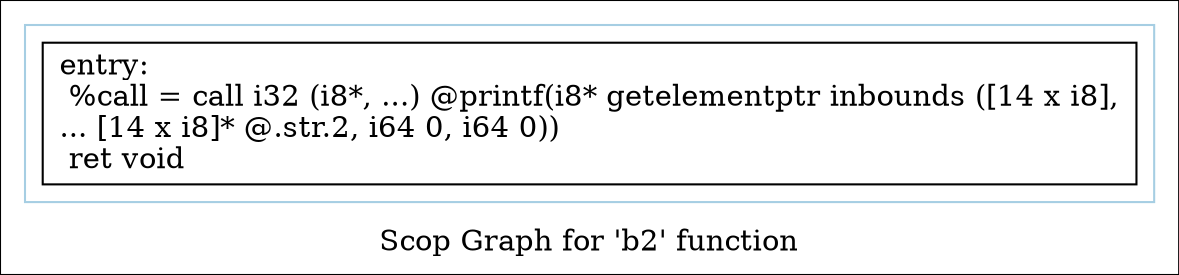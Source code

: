digraph "Scop Graph for 'b2' function" {
	label="Scop Graph for 'b2' function";

	Node0xaf3c70 [shape=record,label="{entry:\l  %call = call i32 (i8*, ...) @printf(i8* getelementptr inbounds ([14 x i8],\l... [14 x i8]* @.str.2, i64 0, i64 0))\l  ret void\l}"];
	colorscheme = "paired12"
        subgraph cluster_0xb1d9f0 {
          label = "";
          style = solid;
          color = 1
          Node0xaf3c70;
        }
}
